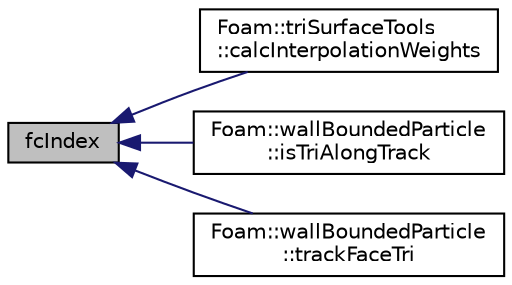 digraph "fcIndex"
{
  bgcolor="transparent";
  edge [fontname="Helvetica",fontsize="10",labelfontname="Helvetica",labelfontsize="10"];
  node [fontname="Helvetica",fontsize="10",shape=record];
  rankdir="LR";
  Node1 [label="fcIndex",height=0.2,width=0.4,color="black", fillcolor="grey75", style="filled", fontcolor="black"];
  Node1 -> Node2 [dir="back",color="midnightblue",fontsize="10",style="solid",fontname="Helvetica"];
  Node2 [label="Foam::triSurfaceTools\l::calcInterpolationWeights",height=0.2,width=0.4,color="black",URL="$a02689.html#a312458228a8d0c4b9e6264e67abf9bf7"];
  Node1 -> Node3 [dir="back",color="midnightblue",fontsize="10",style="solid",fontname="Helvetica"];
  Node3 [label="Foam::wallBoundedParticle\l::isTriAlongTrack",height=0.2,width=0.4,color="black",URL="$a02824.html#a92114475fe764fd1e7e09cc4d4873edb",tooltip="Is current triangle in the track direction. "];
  Node1 -> Node4 [dir="back",color="midnightblue",fontsize="10",style="solid",fontname="Helvetica"];
  Node4 [label="Foam::wallBoundedParticle\l::trackFaceTri",height=0.2,width=0.4,color="black",URL="$a02824.html#ace2556eafc9c11fe6680a512cd5b4120",tooltip="Track through single triangle. "];
}
